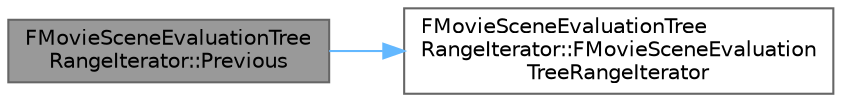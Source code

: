 digraph "FMovieSceneEvaluationTreeRangeIterator::Previous"
{
 // INTERACTIVE_SVG=YES
 // LATEX_PDF_SIZE
  bgcolor="transparent";
  edge [fontname=Helvetica,fontsize=10,labelfontname=Helvetica,labelfontsize=10];
  node [fontname=Helvetica,fontsize=10,shape=box,height=0.2,width=0.4];
  rankdir="LR";
  Node1 [id="Node000001",label="FMovieSceneEvaluationTree\lRangeIterator::Previous",height=0.2,width=0.4,color="gray40", fillcolor="grey60", style="filled", fontcolor="black",tooltip="Get an iterator pointing to the previous range."];
  Node1 -> Node2 [id="edge1_Node000001_Node000002",color="steelblue1",style="solid",tooltip=" "];
  Node2 [id="Node000002",label="FMovieSceneEvaluationTree\lRangeIterator::FMovieSceneEvaluation\lTreeRangeIterator",height=0.2,width=0.4,color="grey40", fillcolor="white", style="filled",URL="$d1/d3c/structFMovieSceneEvaluationTreeRangeIterator.html#ac1187a2213005c4d0c5ec15e3bf6042e",tooltip="Iterate the tree from -infinity."];
}
